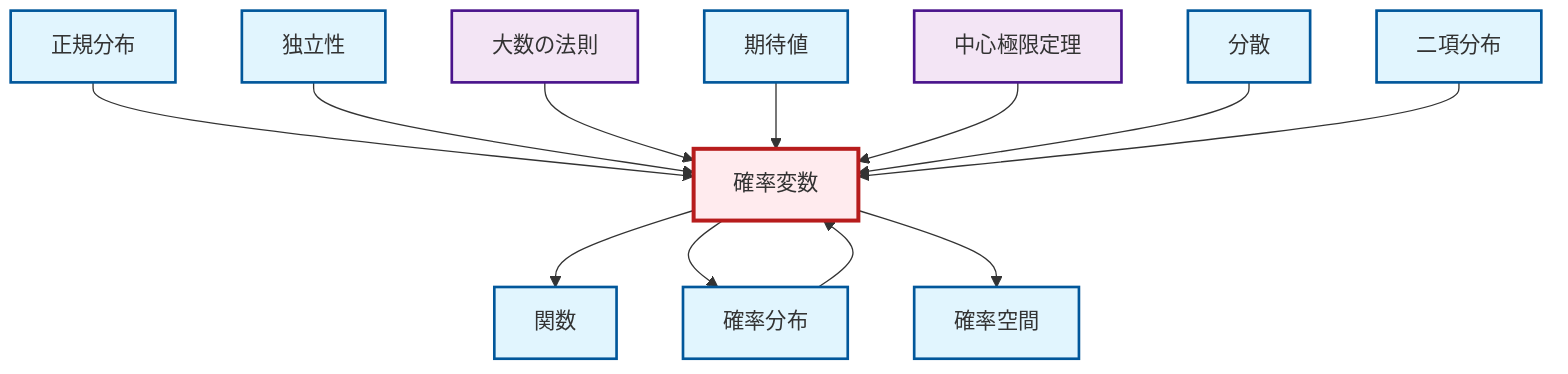 graph TD
    classDef definition fill:#e1f5fe,stroke:#01579b,stroke-width:2px
    classDef theorem fill:#f3e5f5,stroke:#4a148c,stroke-width:2px
    classDef axiom fill:#fff3e0,stroke:#e65100,stroke-width:2px
    classDef example fill:#e8f5e9,stroke:#1b5e20,stroke-width:2px
    classDef current fill:#ffebee,stroke:#b71c1c,stroke-width:3px
    def-random-variable["確率変数"]:::definition
    def-function["関数"]:::definition
    def-binomial-distribution["二項分布"]:::definition
    thm-central-limit["中心極限定理"]:::theorem
    def-independence["独立性"]:::definition
    def-probability-distribution["確率分布"]:::definition
    thm-law-of-large-numbers["大数の法則"]:::theorem
    def-normal-distribution["正規分布"]:::definition
    def-variance["分散"]:::definition
    def-probability-space["確率空間"]:::definition
    def-expectation["期待値"]:::definition
    def-normal-distribution --> def-random-variable
    def-independence --> def-random-variable
    def-probability-distribution --> def-random-variable
    thm-law-of-large-numbers --> def-random-variable
    def-expectation --> def-random-variable
    def-random-variable --> def-function
    def-random-variable --> def-probability-distribution
    thm-central-limit --> def-random-variable
    def-random-variable --> def-probability-space
    def-variance --> def-random-variable
    def-binomial-distribution --> def-random-variable
    class def-random-variable current